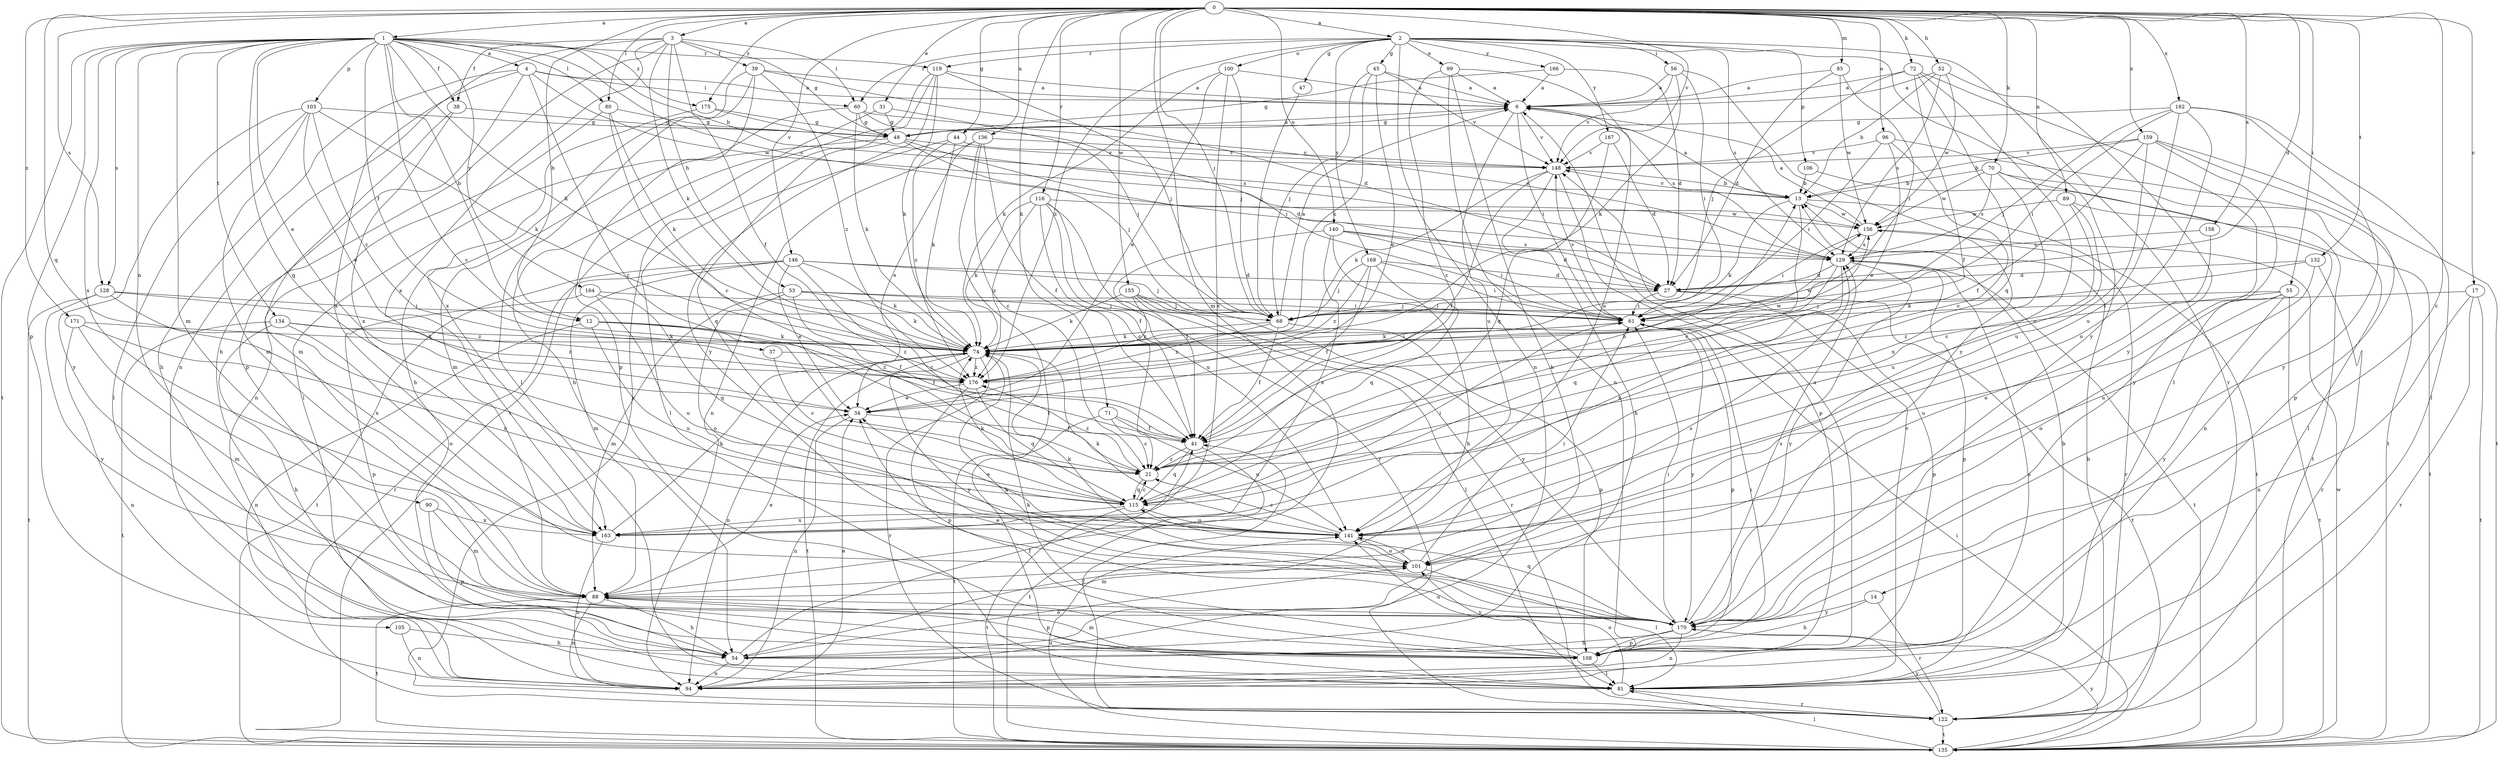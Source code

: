 strict digraph  {
0;
1;
2;
3;
4;
6;
12;
13;
14;
17;
21;
27;
31;
34;
37;
38;
39;
41;
44;
45;
47;
48;
52;
53;
54;
55;
56;
60;
61;
68;
70;
71;
72;
74;
80;
81;
85;
88;
89;
90;
94;
96;
99;
100;
101;
103;
105;
106;
108;
115;
116;
119;
122;
128;
129;
132;
134;
135;
136;
140;
141;
146;
148;
155;
156;
158;
159;
162;
163;
164;
166;
167;
168;
170;
171;
175;
176;
0 -> 1  [label=a];
0 -> 2  [label=a];
0 -> 3  [label=a];
0 -> 12  [label=b];
0 -> 14  [label=c];
0 -> 17  [label=c];
0 -> 27  [label=d];
0 -> 31  [label=e];
0 -> 44  [label=g];
0 -> 52  [label=h];
0 -> 55  [label=i];
0 -> 68  [label=j];
0 -> 70  [label=k];
0 -> 71  [label=k];
0 -> 72  [label=k];
0 -> 80  [label=l];
0 -> 85  [label=m];
0 -> 88  [label=m];
0 -> 89  [label=n];
0 -> 96  [label=o];
0 -> 115  [label=q];
0 -> 116  [label=r];
0 -> 128  [label=s];
0 -> 132  [label=t];
0 -> 136  [label=u];
0 -> 140  [label=u];
0 -> 146  [label=v];
0 -> 148  [label=v];
0 -> 155  [label=w];
0 -> 158  [label=x];
0 -> 159  [label=x];
0 -> 162  [label=x];
0 -> 171  [label=z];
0 -> 175  [label=z];
1 -> 4  [label=a];
1 -> 12  [label=b];
1 -> 13  [label=b];
1 -> 21  [label=c];
1 -> 34  [label=e];
1 -> 37  [label=f];
1 -> 38  [label=f];
1 -> 74  [label=k];
1 -> 80  [label=l];
1 -> 88  [label=m];
1 -> 90  [label=n];
1 -> 103  [label=p];
1 -> 105  [label=p];
1 -> 115  [label=q];
1 -> 119  [label=r];
1 -> 128  [label=s];
1 -> 129  [label=s];
1 -> 134  [label=t];
1 -> 135  [label=t];
1 -> 163  [label=x];
1 -> 164  [label=y];
1 -> 175  [label=z];
2 -> 45  [label=g];
2 -> 47  [label=g];
2 -> 56  [label=i];
2 -> 60  [label=i];
2 -> 94  [label=n];
2 -> 99  [label=o];
2 -> 100  [label=o];
2 -> 106  [label=p];
2 -> 119  [label=r];
2 -> 122  [label=r];
2 -> 129  [label=s];
2 -> 166  [label=y];
2 -> 167  [label=y];
2 -> 168  [label=y];
2 -> 170  [label=y];
2 -> 176  [label=z];
3 -> 38  [label=f];
3 -> 39  [label=f];
3 -> 41  [label=f];
3 -> 48  [label=g];
3 -> 53  [label=h];
3 -> 54  [label=h];
3 -> 60  [label=i];
3 -> 74  [label=k];
3 -> 94  [label=n];
3 -> 163  [label=x];
4 -> 6  [label=a];
4 -> 21  [label=c];
4 -> 54  [label=h];
4 -> 60  [label=i];
4 -> 108  [label=p];
4 -> 156  [label=w];
4 -> 163  [label=x];
6 -> 48  [label=g];
6 -> 61  [label=i];
6 -> 129  [label=s];
6 -> 141  [label=u];
6 -> 148  [label=v];
12 -> 41  [label=f];
12 -> 74  [label=k];
12 -> 94  [label=n];
12 -> 141  [label=u];
12 -> 176  [label=z];
13 -> 6  [label=a];
13 -> 21  [label=c];
13 -> 74  [label=k];
13 -> 135  [label=t];
13 -> 148  [label=v];
13 -> 156  [label=w];
14 -> 54  [label=h];
14 -> 122  [label=r];
14 -> 170  [label=y];
17 -> 61  [label=i];
17 -> 94  [label=n];
17 -> 122  [label=r];
17 -> 135  [label=t];
21 -> 13  [label=b];
21 -> 115  [label=q];
21 -> 176  [label=z];
27 -> 61  [label=i];
27 -> 68  [label=j];
27 -> 108  [label=p];
27 -> 135  [label=t];
31 -> 48  [label=g];
31 -> 54  [label=h];
31 -> 68  [label=j];
34 -> 41  [label=f];
34 -> 94  [label=n];
37 -> 21  [label=c];
37 -> 176  [label=z];
38 -> 48  [label=g];
38 -> 88  [label=m];
38 -> 163  [label=x];
39 -> 6  [label=a];
39 -> 27  [label=d];
39 -> 81  [label=l];
39 -> 108  [label=p];
39 -> 163  [label=x];
39 -> 176  [label=z];
41 -> 21  [label=c];
41 -> 115  [label=q];
41 -> 135  [label=t];
44 -> 74  [label=k];
44 -> 81  [label=l];
44 -> 148  [label=v];
44 -> 176  [label=z];
45 -> 6  [label=a];
45 -> 34  [label=e];
45 -> 68  [label=j];
45 -> 74  [label=k];
45 -> 148  [label=v];
47 -> 68  [label=j];
48 -> 6  [label=a];
48 -> 27  [label=d];
48 -> 68  [label=j];
48 -> 88  [label=m];
48 -> 115  [label=q];
48 -> 148  [label=v];
52 -> 6  [label=a];
52 -> 13  [label=b];
52 -> 129  [label=s];
52 -> 156  [label=w];
52 -> 170  [label=y];
53 -> 41  [label=f];
53 -> 61  [label=i];
53 -> 68  [label=j];
53 -> 74  [label=k];
53 -> 88  [label=m];
53 -> 101  [label=o];
54 -> 41  [label=f];
54 -> 94  [label=n];
54 -> 101  [label=o];
55 -> 68  [label=j];
55 -> 101  [label=o];
55 -> 135  [label=t];
55 -> 141  [label=u];
55 -> 170  [label=y];
55 -> 176  [label=z];
56 -> 6  [label=a];
56 -> 61  [label=i];
56 -> 74  [label=k];
56 -> 148  [label=v];
56 -> 170  [label=y];
60 -> 48  [label=g];
60 -> 61  [label=i];
60 -> 74  [label=k];
60 -> 81  [label=l];
60 -> 129  [label=s];
61 -> 74  [label=k];
61 -> 108  [label=p];
61 -> 148  [label=v];
61 -> 170  [label=y];
68 -> 6  [label=a];
68 -> 41  [label=f];
68 -> 74  [label=k];
68 -> 108  [label=p];
68 -> 176  [label=z];
70 -> 13  [label=b];
70 -> 81  [label=l];
70 -> 94  [label=n];
70 -> 129  [label=s];
70 -> 156  [label=w];
70 -> 163  [label=x];
71 -> 21  [label=c];
71 -> 41  [label=f];
71 -> 135  [label=t];
71 -> 141  [label=u];
72 -> 6  [label=a];
72 -> 41  [label=f];
72 -> 68  [label=j];
72 -> 81  [label=l];
72 -> 101  [label=o];
72 -> 115  [label=q];
74 -> 61  [label=i];
74 -> 94  [label=n];
74 -> 122  [label=r];
74 -> 135  [label=t];
74 -> 156  [label=w];
74 -> 170  [label=y];
74 -> 176  [label=z];
80 -> 21  [label=c];
80 -> 48  [label=g];
80 -> 74  [label=k];
80 -> 94  [label=n];
81 -> 13  [label=b];
81 -> 101  [label=o];
81 -> 122  [label=r];
81 -> 129  [label=s];
81 -> 148  [label=v];
85 -> 6  [label=a];
85 -> 27  [label=d];
85 -> 61  [label=i];
85 -> 156  [label=w];
88 -> 34  [label=e];
88 -> 54  [label=h];
88 -> 94  [label=n];
88 -> 108  [label=p];
88 -> 129  [label=s];
88 -> 135  [label=t];
88 -> 170  [label=y];
89 -> 21  [label=c];
89 -> 135  [label=t];
89 -> 141  [label=u];
89 -> 156  [label=w];
90 -> 88  [label=m];
90 -> 108  [label=p];
90 -> 163  [label=x];
94 -> 34  [label=e];
96 -> 21  [label=c];
96 -> 34  [label=e];
96 -> 61  [label=i];
96 -> 135  [label=t];
96 -> 148  [label=v];
99 -> 6  [label=a];
99 -> 21  [label=c];
99 -> 54  [label=h];
99 -> 94  [label=n];
99 -> 141  [label=u];
100 -> 6  [label=a];
100 -> 34  [label=e];
100 -> 68  [label=j];
100 -> 74  [label=k];
100 -> 163  [label=x];
101 -> 61  [label=i];
101 -> 74  [label=k];
101 -> 81  [label=l];
101 -> 88  [label=m];
101 -> 141  [label=u];
103 -> 34  [label=e];
103 -> 48  [label=g];
103 -> 74  [label=k];
103 -> 81  [label=l];
103 -> 88  [label=m];
103 -> 170  [label=y];
103 -> 176  [label=z];
105 -> 54  [label=h];
105 -> 94  [label=n];
106 -> 13  [label=b];
106 -> 135  [label=t];
108 -> 6  [label=a];
108 -> 61  [label=i];
108 -> 74  [label=k];
108 -> 81  [label=l];
108 -> 88  [label=m];
108 -> 141  [label=u];
115 -> 21  [label=c];
115 -> 61  [label=i];
115 -> 74  [label=k];
115 -> 135  [label=t];
115 -> 141  [label=u];
115 -> 163  [label=x];
116 -> 21  [label=c];
116 -> 41  [label=f];
116 -> 74  [label=k];
116 -> 122  [label=r];
116 -> 141  [label=u];
116 -> 156  [label=w];
116 -> 176  [label=z];
119 -> 6  [label=a];
119 -> 68  [label=j];
119 -> 74  [label=k];
119 -> 122  [label=r];
119 -> 135  [label=t];
119 -> 170  [label=y];
122 -> 13  [label=b];
122 -> 41  [label=f];
122 -> 135  [label=t];
122 -> 170  [label=y];
128 -> 61  [label=i];
128 -> 135  [label=t];
128 -> 163  [label=x];
128 -> 170  [label=y];
128 -> 176  [label=z];
129 -> 27  [label=d];
129 -> 108  [label=p];
129 -> 115  [label=q];
129 -> 135  [label=t];
129 -> 163  [label=x];
129 -> 170  [label=y];
132 -> 27  [label=d];
132 -> 74  [label=k];
132 -> 122  [label=r];
132 -> 141  [label=u];
134 -> 54  [label=h];
134 -> 74  [label=k];
134 -> 101  [label=o];
134 -> 135  [label=t];
134 -> 176  [label=z];
135 -> 61  [label=i];
135 -> 81  [label=l];
135 -> 141  [label=u];
135 -> 156  [label=w];
135 -> 170  [label=y];
136 -> 21  [label=c];
136 -> 34  [label=e];
136 -> 41  [label=f];
136 -> 81  [label=l];
136 -> 94  [label=n];
136 -> 148  [label=v];
140 -> 27  [label=d];
140 -> 41  [label=f];
140 -> 54  [label=h];
140 -> 61  [label=i];
140 -> 129  [label=s];
140 -> 163  [label=x];
141 -> 21  [label=c];
141 -> 34  [label=e];
141 -> 74  [label=k];
141 -> 101  [label=o];
146 -> 21  [label=c];
146 -> 27  [label=d];
146 -> 34  [label=e];
146 -> 68  [label=j];
146 -> 74  [label=k];
146 -> 88  [label=m];
146 -> 122  [label=r];
146 -> 135  [label=t];
148 -> 13  [label=b];
148 -> 41  [label=f];
148 -> 54  [label=h];
148 -> 74  [label=k];
148 -> 108  [label=p];
155 -> 68  [label=j];
155 -> 74  [label=k];
155 -> 81  [label=l];
155 -> 122  [label=r];
155 -> 170  [label=y];
155 -> 176  [label=z];
156 -> 6  [label=a];
156 -> 61  [label=i];
156 -> 122  [label=r];
156 -> 129  [label=s];
158 -> 101  [label=o];
158 -> 129  [label=s];
159 -> 13  [label=b];
159 -> 41  [label=f];
159 -> 108  [label=p];
159 -> 135  [label=t];
159 -> 141  [label=u];
159 -> 148  [label=v];
159 -> 170  [label=y];
162 -> 48  [label=g];
162 -> 61  [label=i];
162 -> 68  [label=j];
162 -> 81  [label=l];
162 -> 101  [label=o];
162 -> 141  [label=u];
162 -> 170  [label=y];
163 -> 74  [label=k];
163 -> 94  [label=n];
164 -> 61  [label=i];
164 -> 108  [label=p];
164 -> 115  [label=q];
164 -> 141  [label=u];
166 -> 6  [label=a];
166 -> 27  [label=d];
166 -> 48  [label=g];
167 -> 27  [label=d];
167 -> 115  [label=q];
167 -> 148  [label=v];
168 -> 27  [label=d];
168 -> 41  [label=f];
168 -> 61  [label=i];
168 -> 68  [label=j];
168 -> 115  [label=q];
168 -> 176  [label=z];
170 -> 34  [label=e];
170 -> 54  [label=h];
170 -> 61  [label=i];
170 -> 74  [label=k];
170 -> 94  [label=n];
170 -> 108  [label=p];
170 -> 115  [label=q];
170 -> 129  [label=s];
171 -> 74  [label=k];
171 -> 88  [label=m];
171 -> 94  [label=n];
171 -> 141  [label=u];
175 -> 48  [label=g];
175 -> 54  [label=h];
175 -> 129  [label=s];
176 -> 34  [label=e];
176 -> 108  [label=p];
176 -> 115  [label=q];
176 -> 156  [label=w];
}
